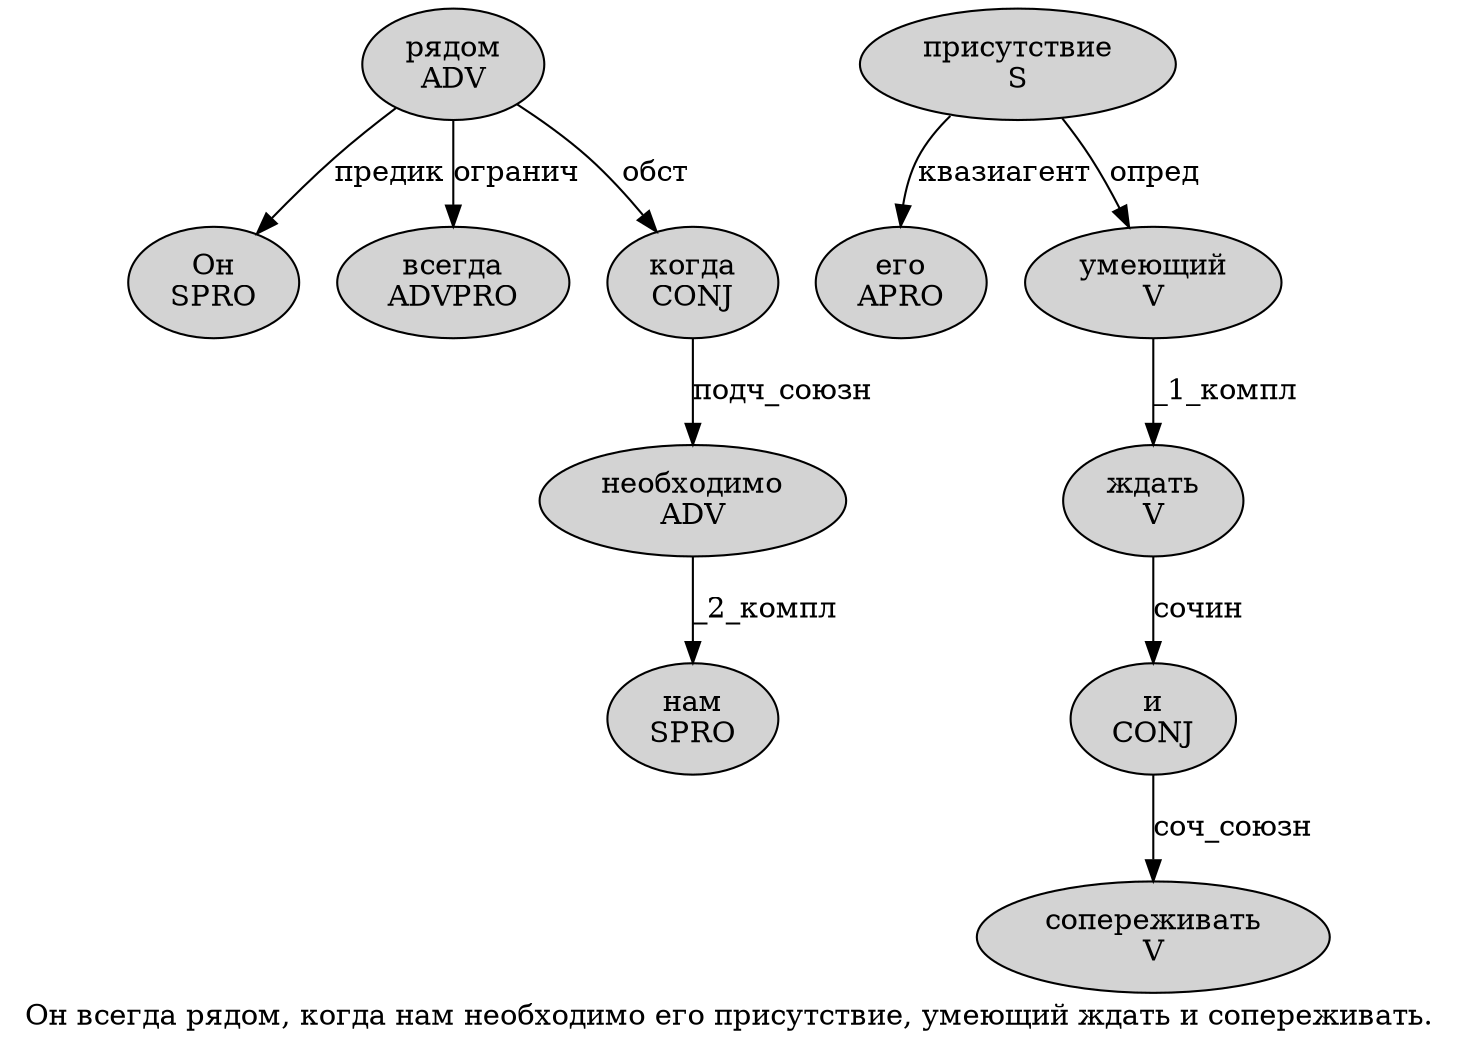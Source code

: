 digraph SENTENCE_1465 {
	graph [label="Он всегда рядом, когда нам необходимо его присутствие, умеющий ждать и сопереживать."]
	node [style=filled]
		0 [label="Он
SPRO" color="" fillcolor=lightgray penwidth=1 shape=ellipse]
		1 [label="всегда
ADVPRO" color="" fillcolor=lightgray penwidth=1 shape=ellipse]
		2 [label="рядом
ADV" color="" fillcolor=lightgray penwidth=1 shape=ellipse]
		4 [label="когда
CONJ" color="" fillcolor=lightgray penwidth=1 shape=ellipse]
		5 [label="нам
SPRO" color="" fillcolor=lightgray penwidth=1 shape=ellipse]
		6 [label="необходимо
ADV" color="" fillcolor=lightgray penwidth=1 shape=ellipse]
		7 [label="его
APRO" color="" fillcolor=lightgray penwidth=1 shape=ellipse]
		8 [label="присутствие
S" color="" fillcolor=lightgray penwidth=1 shape=ellipse]
		10 [label="умеющий
V" color="" fillcolor=lightgray penwidth=1 shape=ellipse]
		11 [label="ждать
V" color="" fillcolor=lightgray penwidth=1 shape=ellipse]
		12 [label="и
CONJ" color="" fillcolor=lightgray penwidth=1 shape=ellipse]
		13 [label="сопереживать
V" color="" fillcolor=lightgray penwidth=1 shape=ellipse]
			6 -> 5 [label="_2_компл"]
			11 -> 12 [label="сочин"]
			12 -> 13 [label="соч_союзн"]
			8 -> 7 [label="квазиагент"]
			8 -> 10 [label="опред"]
			4 -> 6 [label="подч_союзн"]
			10 -> 11 [label="_1_компл"]
			2 -> 0 [label="предик"]
			2 -> 1 [label="огранич"]
			2 -> 4 [label="обст"]
}